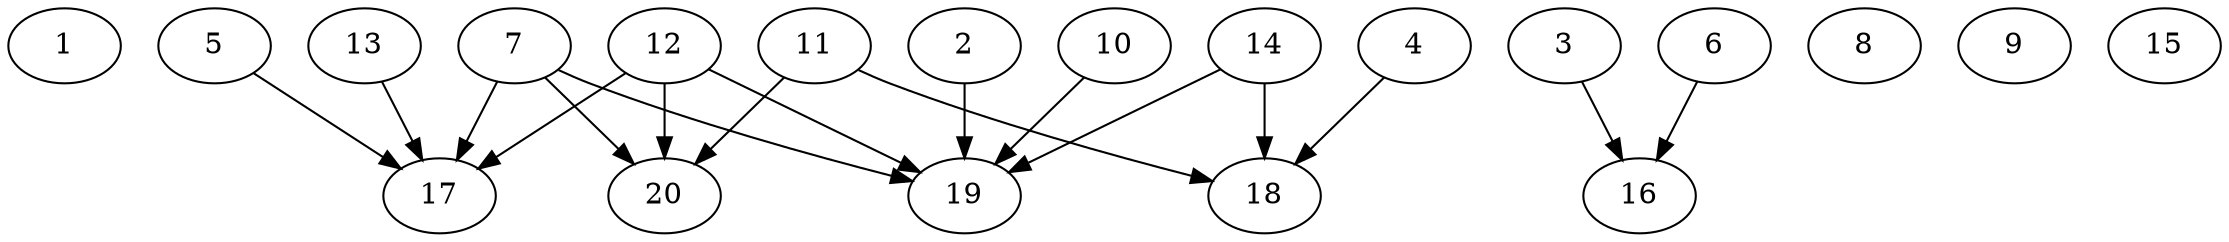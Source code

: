 // DAG automatically generated by daggen at Thu Oct  3 13:58:42 2019
// ./daggen --dot -n 20 --ccr 0.3 --fat 0.9 --regular 0.5 --density 0.5 --mindata 5242880 --maxdata 52428800 
digraph G {
  1 [size="36119893", alpha="0.03", expect_size="10835968"] 
  2 [size="59897173", alpha="0.17", expect_size="17969152"] 
  2 -> 19 [size ="17969152"]
  3 [size="65781760", alpha="0.11", expect_size="19734528"] 
  3 -> 16 [size ="19734528"]
  4 [size="167850667", alpha="0.03", expect_size="50355200"] 
  4 -> 18 [size ="50355200"]
  5 [size="20852053", alpha="0.11", expect_size="6255616"] 
  5 -> 17 [size ="6255616"]
  6 [size="137045333", alpha="0.10", expect_size="41113600"] 
  6 -> 16 [size ="41113600"]
  7 [size="71837013", alpha="0.16", expect_size="21551104"] 
  7 -> 17 [size ="21551104"]
  7 -> 19 [size ="21551104"]
  7 -> 20 [size ="21551104"]
  8 [size="43322027", alpha="0.11", expect_size="12996608"] 
  9 [size="133075627", alpha="0.09", expect_size="39922688"] 
  10 [size="119691947", alpha="0.01", expect_size="35907584"] 
  10 -> 19 [size ="35907584"]
  11 [size="102645760", alpha="0.01", expect_size="30793728"] 
  11 -> 18 [size ="30793728"]
  11 -> 20 [size ="30793728"]
  12 [size="127218347", alpha="0.05", expect_size="38165504"] 
  12 -> 17 [size ="38165504"]
  12 -> 19 [size ="38165504"]
  12 -> 20 [size ="38165504"]
  13 [size="106752000", alpha="0.07", expect_size="32025600"] 
  13 -> 17 [size ="32025600"]
  14 [size="34532693", alpha="0.12", expect_size="10359808"] 
  14 -> 18 [size ="10359808"]
  14 -> 19 [size ="10359808"]
  15 [size="57279147", alpha="0.18", expect_size="17183744"] 
  16 [size="140697600", alpha="0.13", expect_size="42209280"] 
  17 [size="61791573", alpha="0.06", expect_size="18537472"] 
  18 [size="26705920", alpha="0.02", expect_size="8011776"] 
  19 [size="110127787", alpha="0.16", expect_size="33038336"] 
  20 [size="24975360", alpha="0.03", expect_size="7492608"] 
}
